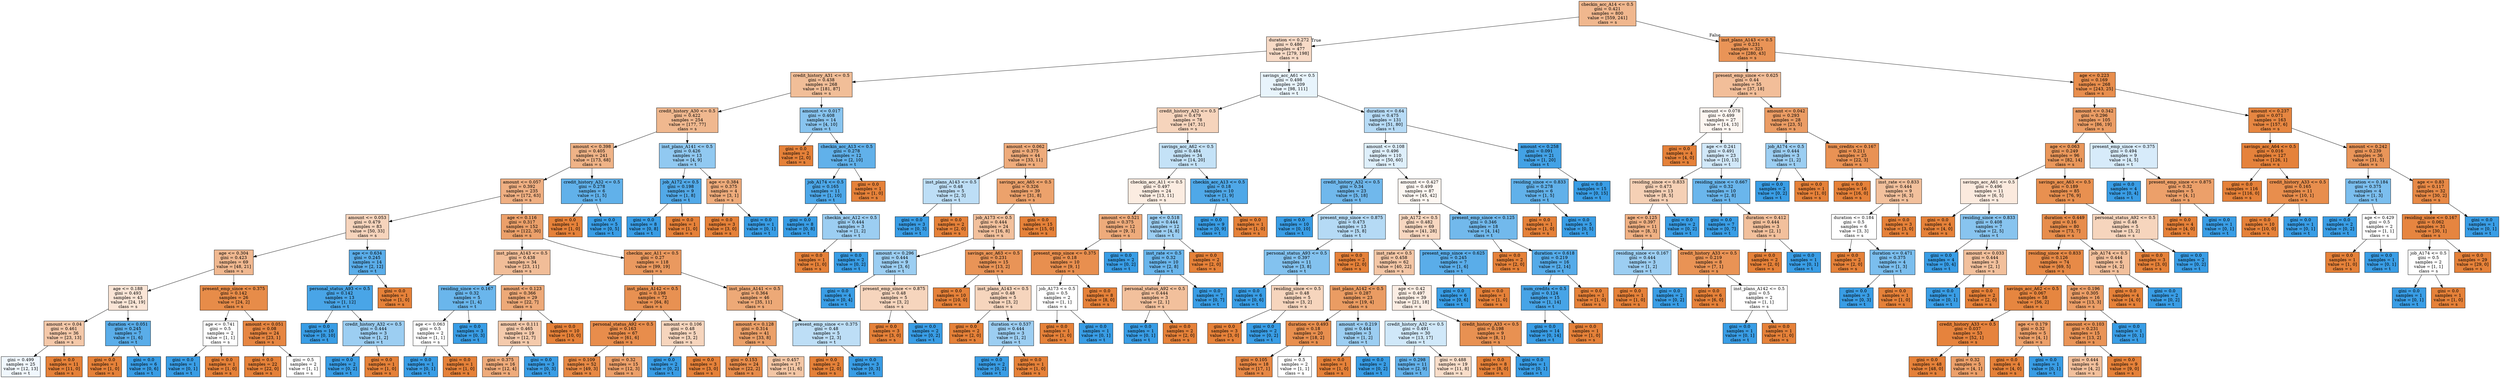 digraph Tree {
node [shape=box, style="filled", color="black"] ;
0 [label="checkin_acc_A14 <= 0.5\ngini = 0.421\nsamples = 800\nvalue = [559, 241]\nclass = s", fillcolor="#f0b78e"] ;
1 [label="duration <= 0.272\ngini = 0.486\nsamples = 477\nvalue = [279, 198]\nclass = s", fillcolor="#f7dac6"] ;
0 -> 1 [labeldistance=2.5, labelangle=45, headlabel="True"] ;
2 [label="credit_history_A31 <= 0.5\ngini = 0.438\nsamples = 268\nvalue = [181, 87]\nclass = s", fillcolor="#f1be98"] ;
1 -> 2 ;
3 [label="credit_history_A30 <= 0.5\ngini = 0.422\nsamples = 254\nvalue = [177, 77]\nclass = s", fillcolor="#f0b88f"] ;
2 -> 3 ;
4 [label="amount <= 0.398\ngini = 0.405\nsamples = 241\nvalue = [173, 68]\nclass = s", fillcolor="#efb387"] ;
3 -> 4 ;
5 [label="amount <= 0.057\ngini = 0.392\nsamples = 235\nvalue = [172, 63]\nclass = s", fillcolor="#efaf82"] ;
4 -> 5 ;
6 [label="amount <= 0.053\ngini = 0.479\nsamples = 83\nvalue = [50, 33]\nclass = s", fillcolor="#f6d4bc"] ;
5 -> 6 ;
7 [label="age <= 0.304\ngini = 0.423\nsamples = 69\nvalue = [48, 21]\nclass = s", fillcolor="#f0b890"] ;
6 -> 7 ;
8 [label="age <= 0.188\ngini = 0.493\nsamples = 43\nvalue = [24, 19]\nclass = s", fillcolor="#fae5d6"] ;
7 -> 8 ;
9 [label="amount <= 0.04\ngini = 0.461\nsamples = 36\nvalue = [23, 13]\nclass = s", fillcolor="#f4c8a9"] ;
8 -> 9 ;
10 [label="gini = 0.499\nsamples = 25\nvalue = [12, 13]\nclass = t", fillcolor="#f0f7fd"] ;
9 -> 10 ;
11 [label="gini = 0.0\nsamples = 11\nvalue = [11, 0]\nclass = s", fillcolor="#e58139"] ;
9 -> 11 ;
12 [label="duration <= 0.051\ngini = 0.245\nsamples = 7\nvalue = [1, 6]\nclass = t", fillcolor="#5aade9"] ;
8 -> 12 ;
13 [label="gini = 0.0\nsamples = 1\nvalue = [1, 0]\nclass = s", fillcolor="#e58139"] ;
12 -> 13 ;
14 [label="gini = 0.0\nsamples = 6\nvalue = [0, 6]\nclass = t", fillcolor="#399de5"] ;
12 -> 14 ;
15 [label="present_emp_since <= 0.375\ngini = 0.142\nsamples = 26\nvalue = [24, 2]\nclass = s", fillcolor="#e78c49"] ;
7 -> 15 ;
16 [label="age <= 0.741\ngini = 0.5\nsamples = 2\nvalue = [1, 1]\nclass = s", fillcolor="#ffffff"] ;
15 -> 16 ;
17 [label="gini = 0.0\nsamples = 1\nvalue = [0, 1]\nclass = t", fillcolor="#399de5"] ;
16 -> 17 ;
18 [label="gini = 0.0\nsamples = 1\nvalue = [1, 0]\nclass = s", fillcolor="#e58139"] ;
16 -> 18 ;
19 [label="amount <= 0.051\ngini = 0.08\nsamples = 24\nvalue = [23, 1]\nclass = s", fillcolor="#e68642"] ;
15 -> 19 ;
20 [label="gini = 0.0\nsamples = 22\nvalue = [22, 0]\nclass = s", fillcolor="#e58139"] ;
19 -> 20 ;
21 [label="gini = 0.5\nsamples = 2\nvalue = [1, 1]\nclass = s", fillcolor="#ffffff"] ;
19 -> 21 ;
22 [label="age <= 0.634\ngini = 0.245\nsamples = 14\nvalue = [2, 12]\nclass = t", fillcolor="#5aade9"] ;
6 -> 22 ;
23 [label="personal_status_A93 <= 0.5\ngini = 0.142\nsamples = 13\nvalue = [1, 12]\nclass = t", fillcolor="#49a5e7"] ;
22 -> 23 ;
24 [label="gini = 0.0\nsamples = 10\nvalue = [0, 10]\nclass = t", fillcolor="#399de5"] ;
23 -> 24 ;
25 [label="credit_history_A32 <= 0.5\ngini = 0.444\nsamples = 3\nvalue = [1, 2]\nclass = t", fillcolor="#9ccef2"] ;
23 -> 25 ;
26 [label="gini = 0.0\nsamples = 2\nvalue = [0, 2]\nclass = t", fillcolor="#399de5"] ;
25 -> 26 ;
27 [label="gini = 0.0\nsamples = 1\nvalue = [1, 0]\nclass = s", fillcolor="#e58139"] ;
25 -> 27 ;
28 [label="gini = 0.0\nsamples = 1\nvalue = [1, 0]\nclass = s", fillcolor="#e58139"] ;
22 -> 28 ;
29 [label="age <= 0.116\ngini = 0.317\nsamples = 152\nvalue = [122, 30]\nclass = s", fillcolor="#eba06a"] ;
5 -> 29 ;
30 [label="inst_plans_A143 <= 0.5\ngini = 0.438\nsamples = 34\nvalue = [23, 11]\nclass = s", fillcolor="#f1bd98"] ;
29 -> 30 ;
31 [label="residing_since <= 0.167\ngini = 0.32\nsamples = 5\nvalue = [1, 4]\nclass = t", fillcolor="#6ab6ec"] ;
30 -> 31 ;
32 [label="age <= 0.063\ngini = 0.5\nsamples = 2\nvalue = [1, 1]\nclass = s", fillcolor="#ffffff"] ;
31 -> 32 ;
33 [label="gini = 0.0\nsamples = 1\nvalue = [0, 1]\nclass = t", fillcolor="#399de5"] ;
32 -> 33 ;
34 [label="gini = 0.0\nsamples = 1\nvalue = [1, 0]\nclass = s", fillcolor="#e58139"] ;
32 -> 34 ;
35 [label="gini = 0.0\nsamples = 3\nvalue = [0, 3]\nclass = t", fillcolor="#399de5"] ;
31 -> 35 ;
36 [label="amount <= 0.123\ngini = 0.366\nsamples = 29\nvalue = [22, 7]\nclass = s", fillcolor="#eda978"] ;
30 -> 36 ;
37 [label="amount <= 0.111\ngini = 0.465\nsamples = 19\nvalue = [12, 7]\nclass = s", fillcolor="#f4caac"] ;
36 -> 37 ;
38 [label="gini = 0.375\nsamples = 16\nvalue = [12, 4]\nclass = s", fillcolor="#eeab7b"] ;
37 -> 38 ;
39 [label="gini = 0.0\nsamples = 3\nvalue = [0, 3]\nclass = t", fillcolor="#399de5"] ;
37 -> 39 ;
40 [label="gini = 0.0\nsamples = 10\nvalue = [10, 0]\nclass = s", fillcolor="#e58139"] ;
36 -> 40 ;
41 [label="checkin_acc_A11 <= 0.5\ngini = 0.27\nsamples = 118\nvalue = [99, 19]\nclass = s", fillcolor="#ea995f"] ;
29 -> 41 ;
42 [label="inst_plans_A142 <= 0.5\ngini = 0.198\nsamples = 72\nvalue = [64, 8]\nclass = s", fillcolor="#e89152"] ;
41 -> 42 ;
43 [label="personal_status_A92 <= 0.5\ngini = 0.163\nsamples = 67\nvalue = [61, 6]\nclass = s", fillcolor="#e88d4c"] ;
42 -> 43 ;
44 [label="gini = 0.109\nsamples = 52\nvalue = [49, 3]\nclass = s", fillcolor="#e78945"] ;
43 -> 44 ;
45 [label="gini = 0.32\nsamples = 15\nvalue = [12, 3]\nclass = s", fillcolor="#eca06a"] ;
43 -> 45 ;
46 [label="amount <= 0.106\ngini = 0.48\nsamples = 5\nvalue = [3, 2]\nclass = s", fillcolor="#f6d5bd"] ;
42 -> 46 ;
47 [label="gini = 0.0\nsamples = 2\nvalue = [0, 2]\nclass = t", fillcolor="#399de5"] ;
46 -> 47 ;
48 [label="gini = 0.0\nsamples = 3\nvalue = [3, 0]\nclass = s", fillcolor="#e58139"] ;
46 -> 48 ;
49 [label="inst_plans_A141 <= 0.5\ngini = 0.364\nsamples = 46\nvalue = [35, 11]\nclass = s", fillcolor="#eda977"] ;
41 -> 49 ;
50 [label="amount <= 0.128\ngini = 0.314\nsamples = 41\nvalue = [33, 8]\nclass = s", fillcolor="#eba069"] ;
49 -> 50 ;
51 [label="gini = 0.153\nsamples = 24\nvalue = [22, 2]\nclass = s", fillcolor="#e78c4b"] ;
50 -> 51 ;
52 [label="gini = 0.457\nsamples = 17\nvalue = [11, 6]\nclass = s", fillcolor="#f3c6a5"] ;
50 -> 52 ;
53 [label="present_emp_since <= 0.375\ngini = 0.48\nsamples = 5\nvalue = [2, 3]\nclass = t", fillcolor="#bddef6"] ;
49 -> 53 ;
54 [label="gini = 0.0\nsamples = 2\nvalue = [2, 0]\nclass = s", fillcolor="#e58139"] ;
53 -> 54 ;
55 [label="gini = 0.0\nsamples = 3\nvalue = [0, 3]\nclass = t", fillcolor="#399de5"] ;
53 -> 55 ;
56 [label="credit_history_A32 <= 0.5\ngini = 0.278\nsamples = 6\nvalue = [1, 5]\nclass = t", fillcolor="#61b1ea"] ;
4 -> 56 ;
57 [label="gini = 0.0\nsamples = 1\nvalue = [1, 0]\nclass = s", fillcolor="#e58139"] ;
56 -> 57 ;
58 [label="gini = 0.0\nsamples = 5\nvalue = [0, 5]\nclass = t", fillcolor="#399de5"] ;
56 -> 58 ;
59 [label="inst_plans_A141 <= 0.5\ngini = 0.426\nsamples = 13\nvalue = [4, 9]\nclass = t", fillcolor="#91c9f1"] ;
3 -> 59 ;
60 [label="job_A172 <= 0.5\ngini = 0.198\nsamples = 9\nvalue = [1, 8]\nclass = t", fillcolor="#52a9e8"] ;
59 -> 60 ;
61 [label="gini = 0.0\nsamples = 8\nvalue = [0, 8]\nclass = t", fillcolor="#399de5"] ;
60 -> 61 ;
62 [label="gini = 0.0\nsamples = 1\nvalue = [1, 0]\nclass = s", fillcolor="#e58139"] ;
60 -> 62 ;
63 [label="age <= 0.384\ngini = 0.375\nsamples = 4\nvalue = [3, 1]\nclass = s", fillcolor="#eeab7b"] ;
59 -> 63 ;
64 [label="gini = 0.0\nsamples = 3\nvalue = [3, 0]\nclass = s", fillcolor="#e58139"] ;
63 -> 64 ;
65 [label="gini = 0.0\nsamples = 1\nvalue = [0, 1]\nclass = t", fillcolor="#399de5"] ;
63 -> 65 ;
66 [label="amount <= 0.017\ngini = 0.408\nsamples = 14\nvalue = [4, 10]\nclass = t", fillcolor="#88c4ef"] ;
2 -> 66 ;
67 [label="gini = 0.0\nsamples = 2\nvalue = [2, 0]\nclass = s", fillcolor="#e58139"] ;
66 -> 67 ;
68 [label="checkin_acc_A13 <= 0.5\ngini = 0.278\nsamples = 12\nvalue = [2, 10]\nclass = t", fillcolor="#61b1ea"] ;
66 -> 68 ;
69 [label="job_A174 <= 0.5\ngini = 0.165\nsamples = 11\nvalue = [1, 10]\nclass = t", fillcolor="#4da7e8"] ;
68 -> 69 ;
70 [label="gini = 0.0\nsamples = 8\nvalue = [0, 8]\nclass = t", fillcolor="#399de5"] ;
69 -> 70 ;
71 [label="checkin_acc_A12 <= 0.5\ngini = 0.444\nsamples = 3\nvalue = [1, 2]\nclass = t", fillcolor="#9ccef2"] ;
69 -> 71 ;
72 [label="gini = 0.0\nsamples = 1\nvalue = [1, 0]\nclass = s", fillcolor="#e58139"] ;
71 -> 72 ;
73 [label="gini = 0.0\nsamples = 2\nvalue = [0, 2]\nclass = t", fillcolor="#399de5"] ;
71 -> 73 ;
74 [label="gini = 0.0\nsamples = 1\nvalue = [1, 0]\nclass = s", fillcolor="#e58139"] ;
68 -> 74 ;
75 [label="savings_acc_A61 <= 0.5\ngini = 0.498\nsamples = 209\nvalue = [98, 111]\nclass = t", fillcolor="#e8f4fc"] ;
1 -> 75 ;
76 [label="credit_history_A32 <= 0.5\ngini = 0.479\nsamples = 78\nvalue = [47, 31]\nclass = s", fillcolor="#f6d4bc"] ;
75 -> 76 ;
77 [label="amount <= 0.062\ngini = 0.375\nsamples = 44\nvalue = [33, 11]\nclass = s", fillcolor="#eeab7b"] ;
76 -> 77 ;
78 [label="inst_plans_A143 <= 0.5\ngini = 0.48\nsamples = 5\nvalue = [2, 3]\nclass = t", fillcolor="#bddef6"] ;
77 -> 78 ;
79 [label="gini = 0.0\nsamples = 3\nvalue = [0, 3]\nclass = t", fillcolor="#399de5"] ;
78 -> 79 ;
80 [label="gini = 0.0\nsamples = 2\nvalue = [2, 0]\nclass = s", fillcolor="#e58139"] ;
78 -> 80 ;
81 [label="savings_acc_A65 <= 0.5\ngini = 0.326\nsamples = 39\nvalue = [31, 8]\nclass = s", fillcolor="#eca26c"] ;
77 -> 81 ;
82 [label="job_A173 <= 0.5\ngini = 0.444\nsamples = 24\nvalue = [16, 8]\nclass = s", fillcolor="#f2c09c"] ;
81 -> 82 ;
83 [label="amount <= 0.296\ngini = 0.444\nsamples = 9\nvalue = [3, 6]\nclass = t", fillcolor="#9ccef2"] ;
82 -> 83 ;
84 [label="gini = 0.0\nsamples = 4\nvalue = [0, 4]\nclass = t", fillcolor="#399de5"] ;
83 -> 84 ;
85 [label="present_emp_since <= 0.875\ngini = 0.48\nsamples = 5\nvalue = [3, 2]\nclass = s", fillcolor="#f6d5bd"] ;
83 -> 85 ;
86 [label="gini = 0.0\nsamples = 3\nvalue = [3, 0]\nclass = s", fillcolor="#e58139"] ;
85 -> 86 ;
87 [label="gini = 0.0\nsamples = 2\nvalue = [0, 2]\nclass = t", fillcolor="#399de5"] ;
85 -> 87 ;
88 [label="savings_acc_A63 <= 0.5\ngini = 0.231\nsamples = 15\nvalue = [13, 2]\nclass = s", fillcolor="#e99457"] ;
82 -> 88 ;
89 [label="gini = 0.0\nsamples = 10\nvalue = [10, 0]\nclass = s", fillcolor="#e58139"] ;
88 -> 89 ;
90 [label="inst_plans_A143 <= 0.5\ngini = 0.48\nsamples = 5\nvalue = [3, 2]\nclass = s", fillcolor="#f6d5bd"] ;
88 -> 90 ;
91 [label="gini = 0.0\nsamples = 2\nvalue = [2, 0]\nclass = s", fillcolor="#e58139"] ;
90 -> 91 ;
92 [label="duration <= 0.537\ngini = 0.444\nsamples = 3\nvalue = [1, 2]\nclass = t", fillcolor="#9ccef2"] ;
90 -> 92 ;
93 [label="gini = 0.0\nsamples = 2\nvalue = [0, 2]\nclass = t", fillcolor="#399de5"] ;
92 -> 93 ;
94 [label="gini = 0.0\nsamples = 1\nvalue = [1, 0]\nclass = s", fillcolor="#e58139"] ;
92 -> 94 ;
95 [label="gini = 0.0\nsamples = 15\nvalue = [15, 0]\nclass = s", fillcolor="#e58139"] ;
81 -> 95 ;
96 [label="savings_acc_A62 <= 0.5\ngini = 0.484\nsamples = 34\nvalue = [14, 20]\nclass = t", fillcolor="#c4e2f7"] ;
76 -> 96 ;
97 [label="checkin_acc_A11 <= 0.5\ngini = 0.497\nsamples = 24\nvalue = [13, 11]\nclass = s", fillcolor="#fbece1"] ;
96 -> 97 ;
98 [label="amount <= 0.521\ngini = 0.375\nsamples = 12\nvalue = [9, 3]\nclass = s", fillcolor="#eeab7b"] ;
97 -> 98 ;
99 [label="present_emp_since <= 0.375\ngini = 0.18\nsamples = 10\nvalue = [9, 1]\nclass = s", fillcolor="#e88f4f"] ;
98 -> 99 ;
100 [label="job_A173 <= 0.5\ngini = 0.5\nsamples = 2\nvalue = [1, 1]\nclass = s", fillcolor="#ffffff"] ;
99 -> 100 ;
101 [label="gini = 0.0\nsamples = 1\nvalue = [1, 0]\nclass = s", fillcolor="#e58139"] ;
100 -> 101 ;
102 [label="gini = 0.0\nsamples = 1\nvalue = [0, 1]\nclass = t", fillcolor="#399de5"] ;
100 -> 102 ;
103 [label="gini = 0.0\nsamples = 8\nvalue = [8, 0]\nclass = s", fillcolor="#e58139"] ;
99 -> 103 ;
104 [label="gini = 0.0\nsamples = 2\nvalue = [0, 2]\nclass = t", fillcolor="#399de5"] ;
98 -> 104 ;
105 [label="age <= 0.518\ngini = 0.444\nsamples = 12\nvalue = [4, 8]\nclass = t", fillcolor="#9ccef2"] ;
97 -> 105 ;
106 [label="inst_rate <= 0.5\ngini = 0.32\nsamples = 10\nvalue = [2, 8]\nclass = t", fillcolor="#6ab6ec"] ;
105 -> 106 ;
107 [label="personal_status_A92 <= 0.5\ngini = 0.444\nsamples = 3\nvalue = [2, 1]\nclass = s", fillcolor="#f2c09c"] ;
106 -> 107 ;
108 [label="gini = 0.0\nsamples = 1\nvalue = [0, 1]\nclass = t", fillcolor="#399de5"] ;
107 -> 108 ;
109 [label="gini = 0.0\nsamples = 2\nvalue = [2, 0]\nclass = s", fillcolor="#e58139"] ;
107 -> 109 ;
110 [label="gini = 0.0\nsamples = 7\nvalue = [0, 7]\nclass = t", fillcolor="#399de5"] ;
106 -> 110 ;
111 [label="gini = 0.0\nsamples = 2\nvalue = [2, 0]\nclass = s", fillcolor="#e58139"] ;
105 -> 111 ;
112 [label="checkin_acc_A13 <= 0.5\ngini = 0.18\nsamples = 10\nvalue = [1, 9]\nclass = t", fillcolor="#4fa8e8"] ;
96 -> 112 ;
113 [label="gini = 0.0\nsamples = 9\nvalue = [0, 9]\nclass = t", fillcolor="#399de5"] ;
112 -> 113 ;
114 [label="gini = 0.0\nsamples = 1\nvalue = [1, 0]\nclass = s", fillcolor="#e58139"] ;
112 -> 114 ;
115 [label="duration <= 0.64\ngini = 0.475\nsamples = 131\nvalue = [51, 80]\nclass = t", fillcolor="#b7dbf6"] ;
75 -> 115 ;
116 [label="amount <= 0.108\ngini = 0.496\nsamples = 110\nvalue = [50, 60]\nclass = t", fillcolor="#deeffb"] ;
115 -> 116 ;
117 [label="credit_history_A32 <= 0.5\ngini = 0.34\nsamples = 23\nvalue = [5, 18]\nclass = t", fillcolor="#70b8ec"] ;
116 -> 117 ;
118 [label="gini = 0.0\nsamples = 10\nvalue = [0, 10]\nclass = t", fillcolor="#399de5"] ;
117 -> 118 ;
119 [label="present_emp_since <= 0.875\ngini = 0.473\nsamples = 13\nvalue = [5, 8]\nclass = t", fillcolor="#b5daf5"] ;
117 -> 119 ;
120 [label="personal_status_A93 <= 0.5\ngini = 0.397\nsamples = 11\nvalue = [3, 8]\nclass = t", fillcolor="#83c2ef"] ;
119 -> 120 ;
121 [label="gini = 0.0\nsamples = 6\nvalue = [0, 6]\nclass = t", fillcolor="#399de5"] ;
120 -> 121 ;
122 [label="residing_since <= 0.5\ngini = 0.48\nsamples = 5\nvalue = [3, 2]\nclass = s", fillcolor="#f6d5bd"] ;
120 -> 122 ;
123 [label="gini = 0.0\nsamples = 3\nvalue = [3, 0]\nclass = s", fillcolor="#e58139"] ;
122 -> 123 ;
124 [label="gini = 0.0\nsamples = 2\nvalue = [0, 2]\nclass = t", fillcolor="#399de5"] ;
122 -> 124 ;
125 [label="gini = 0.0\nsamples = 2\nvalue = [2, 0]\nclass = s", fillcolor="#e58139"] ;
119 -> 125 ;
126 [label="amount <= 0.427\ngini = 0.499\nsamples = 87\nvalue = [45, 42]\nclass = s", fillcolor="#fdf7f2"] ;
116 -> 126 ;
127 [label="job_A172 <= 0.5\ngini = 0.482\nsamples = 69\nvalue = [41, 28]\nclass = s", fillcolor="#f7d7c0"] ;
126 -> 127 ;
128 [label="inst_rate <= 0.5\ngini = 0.458\nsamples = 62\nvalue = [40, 22]\nclass = s", fillcolor="#f3c6a6"] ;
127 -> 128 ;
129 [label="inst_plans_A142 <= 0.5\ngini = 0.287\nsamples = 23\nvalue = [19, 4]\nclass = s", fillcolor="#ea9c63"] ;
128 -> 129 ;
130 [label="duration <= 0.493\ngini = 0.18\nsamples = 20\nvalue = [18, 2]\nclass = s", fillcolor="#e88f4f"] ;
129 -> 130 ;
131 [label="gini = 0.105\nsamples = 18\nvalue = [17, 1]\nclass = s", fillcolor="#e78845"] ;
130 -> 131 ;
132 [label="gini = 0.5\nsamples = 2\nvalue = [1, 1]\nclass = s", fillcolor="#ffffff"] ;
130 -> 132 ;
133 [label="amount <= 0.219\ngini = 0.444\nsamples = 3\nvalue = [1, 2]\nclass = t", fillcolor="#9ccef2"] ;
129 -> 133 ;
134 [label="gini = 0.0\nsamples = 1\nvalue = [1, 0]\nclass = s", fillcolor="#e58139"] ;
133 -> 134 ;
135 [label="gini = 0.0\nsamples = 2\nvalue = [0, 2]\nclass = t", fillcolor="#399de5"] ;
133 -> 135 ;
136 [label="age <= 0.42\ngini = 0.497\nsamples = 39\nvalue = [21, 18]\nclass = s", fillcolor="#fbede3"] ;
128 -> 136 ;
137 [label="credit_history_A32 <= 0.5\ngini = 0.491\nsamples = 30\nvalue = [13, 17]\nclass = t", fillcolor="#d0e8f9"] ;
136 -> 137 ;
138 [label="gini = 0.298\nsamples = 11\nvalue = [2, 9]\nclass = t", fillcolor="#65b3eb"] ;
137 -> 138 ;
139 [label="gini = 0.488\nsamples = 19\nvalue = [11, 8]\nclass = s", fillcolor="#f8ddc9"] ;
137 -> 139 ;
140 [label="credit_history_A33 <= 0.5\ngini = 0.198\nsamples = 9\nvalue = [8, 1]\nclass = s", fillcolor="#e89152"] ;
136 -> 140 ;
141 [label="gini = 0.0\nsamples = 8\nvalue = [8, 0]\nclass = s", fillcolor="#e58139"] ;
140 -> 141 ;
142 [label="gini = 0.0\nsamples = 1\nvalue = [0, 1]\nclass = t", fillcolor="#399de5"] ;
140 -> 142 ;
143 [label="present_emp_since <= 0.625\ngini = 0.245\nsamples = 7\nvalue = [1, 6]\nclass = t", fillcolor="#5aade9"] ;
127 -> 143 ;
144 [label="gini = 0.0\nsamples = 6\nvalue = [0, 6]\nclass = t", fillcolor="#399de5"] ;
143 -> 144 ;
145 [label="gini = 0.0\nsamples = 1\nvalue = [1, 0]\nclass = s", fillcolor="#e58139"] ;
143 -> 145 ;
146 [label="present_emp_since <= 0.125\ngini = 0.346\nsamples = 18\nvalue = [4, 14]\nclass = t", fillcolor="#72b9ec"] ;
126 -> 146 ;
147 [label="gini = 0.0\nsamples = 2\nvalue = [2, 0]\nclass = s", fillcolor="#e58139"] ;
146 -> 147 ;
148 [label="duration <= 0.618\ngini = 0.219\nsamples = 16\nvalue = [2, 14]\nclass = t", fillcolor="#55abe9"] ;
146 -> 148 ;
149 [label="num_credits <= 0.5\ngini = 0.124\nsamples = 15\nvalue = [1, 14]\nclass = t", fillcolor="#47a4e7"] ;
148 -> 149 ;
150 [label="gini = 0.0\nsamples = 14\nvalue = [0, 14]\nclass = t", fillcolor="#399de5"] ;
149 -> 150 ;
151 [label="gini = 0.0\nsamples = 1\nvalue = [1, 0]\nclass = s", fillcolor="#e58139"] ;
149 -> 151 ;
152 [label="gini = 0.0\nsamples = 1\nvalue = [1, 0]\nclass = s", fillcolor="#e58139"] ;
148 -> 152 ;
153 [label="amount <= 0.258\ngini = 0.091\nsamples = 21\nvalue = [1, 20]\nclass = t", fillcolor="#43a2e6"] ;
115 -> 153 ;
154 [label="residing_since <= 0.833\ngini = 0.278\nsamples = 6\nvalue = [1, 5]\nclass = t", fillcolor="#61b1ea"] ;
153 -> 154 ;
155 [label="gini = 0.0\nsamples = 1\nvalue = [1, 0]\nclass = s", fillcolor="#e58139"] ;
154 -> 155 ;
156 [label="gini = 0.0\nsamples = 5\nvalue = [0, 5]\nclass = t", fillcolor="#399de5"] ;
154 -> 156 ;
157 [label="gini = 0.0\nsamples = 15\nvalue = [0, 15]\nclass = t", fillcolor="#399de5"] ;
153 -> 157 ;
158 [label="inst_plans_A143 <= 0.5\ngini = 0.231\nsamples = 323\nvalue = [280, 43]\nclass = s", fillcolor="#e99457"] ;
0 -> 158 [labeldistance=2.5, labelangle=-45, headlabel="False"] ;
159 [label="present_emp_since <= 0.625\ngini = 0.44\nsamples = 55\nvalue = [37, 18]\nclass = s", fillcolor="#f2be99"] ;
158 -> 159 ;
160 [label="amount <= 0.078\ngini = 0.499\nsamples = 27\nvalue = [14, 13]\nclass = s", fillcolor="#fdf6f1"] ;
159 -> 160 ;
161 [label="gini = 0.0\nsamples = 4\nvalue = [4, 0]\nclass = s", fillcolor="#e58139"] ;
160 -> 161 ;
162 [label="age <= 0.241\ngini = 0.491\nsamples = 23\nvalue = [10, 13]\nclass = t", fillcolor="#d1e8f9"] ;
160 -> 162 ;
163 [label="residing_since <= 0.833\ngini = 0.473\nsamples = 13\nvalue = [8, 5]\nclass = s", fillcolor="#f5d0b5"] ;
162 -> 163 ;
164 [label="age <= 0.125\ngini = 0.397\nsamples = 11\nvalue = [8, 3]\nclass = s", fillcolor="#efb083"] ;
163 -> 164 ;
165 [label="residing_since <= 0.167\ngini = 0.444\nsamples = 3\nvalue = [1, 2]\nclass = t", fillcolor="#9ccef2"] ;
164 -> 165 ;
166 [label="gini = 0.0\nsamples = 1\nvalue = [1, 0]\nclass = s", fillcolor="#e58139"] ;
165 -> 166 ;
167 [label="gini = 0.0\nsamples = 2\nvalue = [0, 2]\nclass = t", fillcolor="#399de5"] ;
165 -> 167 ;
168 [label="credit_history_A33 <= 0.5\ngini = 0.219\nsamples = 8\nvalue = [7, 1]\nclass = s", fillcolor="#e99355"] ;
164 -> 168 ;
169 [label="gini = 0.0\nsamples = 6\nvalue = [6, 0]\nclass = s", fillcolor="#e58139"] ;
168 -> 169 ;
170 [label="inst_plans_A142 <= 0.5\ngini = 0.5\nsamples = 2\nvalue = [1, 1]\nclass = s", fillcolor="#ffffff"] ;
168 -> 170 ;
171 [label="gini = 0.0\nsamples = 1\nvalue = [0, 1]\nclass = t", fillcolor="#399de5"] ;
170 -> 171 ;
172 [label="gini = 0.0\nsamples = 1\nvalue = [1, 0]\nclass = s", fillcolor="#e58139"] ;
170 -> 172 ;
173 [label="gini = 0.0\nsamples = 2\nvalue = [0, 2]\nclass = t", fillcolor="#399de5"] ;
163 -> 173 ;
174 [label="residing_since <= 0.667\ngini = 0.32\nsamples = 10\nvalue = [2, 8]\nclass = t", fillcolor="#6ab6ec"] ;
162 -> 174 ;
175 [label="gini = 0.0\nsamples = 7\nvalue = [0, 7]\nclass = t", fillcolor="#399de5"] ;
174 -> 175 ;
176 [label="duration <= 0.412\ngini = 0.444\nsamples = 3\nvalue = [2, 1]\nclass = s", fillcolor="#f2c09c"] ;
174 -> 176 ;
177 [label="gini = 0.0\nsamples = 2\nvalue = [2, 0]\nclass = s", fillcolor="#e58139"] ;
176 -> 177 ;
178 [label="gini = 0.0\nsamples = 1\nvalue = [0, 1]\nclass = t", fillcolor="#399de5"] ;
176 -> 178 ;
179 [label="amount <= 0.042\ngini = 0.293\nsamples = 28\nvalue = [23, 5]\nclass = s", fillcolor="#eb9c64"] ;
159 -> 179 ;
180 [label="job_A174 <= 0.5\ngini = 0.444\nsamples = 3\nvalue = [1, 2]\nclass = t", fillcolor="#9ccef2"] ;
179 -> 180 ;
181 [label="gini = 0.0\nsamples = 2\nvalue = [0, 2]\nclass = t", fillcolor="#399de5"] ;
180 -> 181 ;
182 [label="gini = 0.0\nsamples = 1\nvalue = [1, 0]\nclass = s", fillcolor="#e58139"] ;
180 -> 182 ;
183 [label="num_credits <= 0.167\ngini = 0.211\nsamples = 25\nvalue = [22, 3]\nclass = s", fillcolor="#e99254"] ;
179 -> 183 ;
184 [label="gini = 0.0\nsamples = 16\nvalue = [16, 0]\nclass = s", fillcolor="#e58139"] ;
183 -> 184 ;
185 [label="inst_rate <= 0.833\ngini = 0.444\nsamples = 9\nvalue = [6, 3]\nclass = s", fillcolor="#f2c09c"] ;
183 -> 185 ;
186 [label="duration <= 0.184\ngini = 0.5\nsamples = 6\nvalue = [3, 3]\nclass = s", fillcolor="#ffffff"] ;
185 -> 186 ;
187 [label="gini = 0.0\nsamples = 2\nvalue = [2, 0]\nclass = s", fillcolor="#e58139"] ;
186 -> 187 ;
188 [label="duration <= 0.471\ngini = 0.375\nsamples = 4\nvalue = [1, 3]\nclass = t", fillcolor="#7bbeee"] ;
186 -> 188 ;
189 [label="gini = 0.0\nsamples = 3\nvalue = [0, 3]\nclass = t", fillcolor="#399de5"] ;
188 -> 189 ;
190 [label="gini = 0.0\nsamples = 1\nvalue = [1, 0]\nclass = s", fillcolor="#e58139"] ;
188 -> 190 ;
191 [label="gini = 0.0\nsamples = 3\nvalue = [3, 0]\nclass = s", fillcolor="#e58139"] ;
185 -> 191 ;
192 [label="age <= 0.223\ngini = 0.169\nsamples = 268\nvalue = [243, 25]\nclass = s", fillcolor="#e88e4d"] ;
158 -> 192 ;
193 [label="amount <= 0.342\ngini = 0.296\nsamples = 105\nvalue = [86, 19]\nclass = s", fillcolor="#eb9d65"] ;
192 -> 193 ;
194 [label="age <= 0.063\ngini = 0.249\nsamples = 96\nvalue = [82, 14]\nclass = s", fillcolor="#e9975b"] ;
193 -> 194 ;
195 [label="savings_acc_A61 <= 0.5\ngini = 0.496\nsamples = 11\nvalue = [6, 5]\nclass = s", fillcolor="#fbeade"] ;
194 -> 195 ;
196 [label="gini = 0.0\nsamples = 4\nvalue = [4, 0]\nclass = s", fillcolor="#e58139"] ;
195 -> 196 ;
197 [label="residing_since <= 0.833\ngini = 0.408\nsamples = 7\nvalue = [2, 5]\nclass = t", fillcolor="#88c4ef"] ;
195 -> 197 ;
198 [label="gini = 0.0\nsamples = 4\nvalue = [0, 4]\nclass = t", fillcolor="#399de5"] ;
197 -> 198 ;
199 [label="amount <= 0.033\ngini = 0.444\nsamples = 3\nvalue = [2, 1]\nclass = s", fillcolor="#f2c09c"] ;
197 -> 199 ;
200 [label="gini = 0.0\nsamples = 1\nvalue = [0, 1]\nclass = t", fillcolor="#399de5"] ;
199 -> 200 ;
201 [label="gini = 0.0\nsamples = 2\nvalue = [2, 0]\nclass = s", fillcolor="#e58139"] ;
199 -> 201 ;
202 [label="savings_acc_A63 <= 0.5\ngini = 0.189\nsamples = 85\nvalue = [76, 9]\nclass = s", fillcolor="#e89050"] ;
194 -> 202 ;
203 [label="duration <= 0.449\ngini = 0.16\nsamples = 80\nvalue = [73, 7]\nclass = s", fillcolor="#e78d4c"] ;
202 -> 203 ;
204 [label="residing_since <= 0.833\ngini = 0.126\nsamples = 74\nvalue = [69, 5]\nclass = s", fillcolor="#e78a47"] ;
203 -> 204 ;
205 [label="savings_acc_A62 <= 0.5\ngini = 0.067\nsamples = 58\nvalue = [56, 2]\nclass = s", fillcolor="#e68640"] ;
204 -> 205 ;
206 [label="credit_history_A33 <= 0.5\ngini = 0.037\nsamples = 53\nvalue = [52, 1]\nclass = s", fillcolor="#e6833d"] ;
205 -> 206 ;
207 [label="gini = 0.0\nsamples = 48\nvalue = [48, 0]\nclass = s", fillcolor="#e58139"] ;
206 -> 207 ;
208 [label="gini = 0.32\nsamples = 5\nvalue = [4, 1]\nclass = s", fillcolor="#eca06a"] ;
206 -> 208 ;
209 [label="age <= 0.179\ngini = 0.32\nsamples = 5\nvalue = [4, 1]\nclass = s", fillcolor="#eca06a"] ;
205 -> 209 ;
210 [label="gini = 0.0\nsamples = 4\nvalue = [4, 0]\nclass = s", fillcolor="#e58139"] ;
209 -> 210 ;
211 [label="gini = 0.0\nsamples = 1\nvalue = [0, 1]\nclass = t", fillcolor="#399de5"] ;
209 -> 211 ;
212 [label="age <= 0.196\ngini = 0.305\nsamples = 16\nvalue = [13, 3]\nclass = s", fillcolor="#eb9e67"] ;
204 -> 212 ;
213 [label="amount <= 0.103\ngini = 0.231\nsamples = 15\nvalue = [13, 2]\nclass = s", fillcolor="#e99457"] ;
212 -> 213 ;
214 [label="gini = 0.444\nsamples = 6\nvalue = [4, 2]\nclass = s", fillcolor="#f2c09c"] ;
213 -> 214 ;
215 [label="gini = 0.0\nsamples = 9\nvalue = [9, 0]\nclass = s", fillcolor="#e58139"] ;
213 -> 215 ;
216 [label="gini = 0.0\nsamples = 1\nvalue = [0, 1]\nclass = t", fillcolor="#399de5"] ;
212 -> 216 ;
217 [label="job_A174 <= 0.5\ngini = 0.444\nsamples = 6\nvalue = [4, 2]\nclass = s", fillcolor="#f2c09c"] ;
203 -> 217 ;
218 [label="gini = 0.0\nsamples = 4\nvalue = [4, 0]\nclass = s", fillcolor="#e58139"] ;
217 -> 218 ;
219 [label="gini = 0.0\nsamples = 2\nvalue = [0, 2]\nclass = t", fillcolor="#399de5"] ;
217 -> 219 ;
220 [label="personal_status_A92 <= 0.5\ngini = 0.48\nsamples = 5\nvalue = [3, 2]\nclass = s", fillcolor="#f6d5bd"] ;
202 -> 220 ;
221 [label="gini = 0.0\nsamples = 3\nvalue = [3, 0]\nclass = s", fillcolor="#e58139"] ;
220 -> 221 ;
222 [label="gini = 0.0\nsamples = 2\nvalue = [0, 2]\nclass = t", fillcolor="#399de5"] ;
220 -> 222 ;
223 [label="present_emp_since <= 0.375\ngini = 0.494\nsamples = 9\nvalue = [4, 5]\nclass = t", fillcolor="#d7ebfa"] ;
193 -> 223 ;
224 [label="gini = 0.0\nsamples = 4\nvalue = [0, 4]\nclass = t", fillcolor="#399de5"] ;
223 -> 224 ;
225 [label="present_emp_since <= 0.875\ngini = 0.32\nsamples = 5\nvalue = [4, 1]\nclass = s", fillcolor="#eca06a"] ;
223 -> 225 ;
226 [label="gini = 0.0\nsamples = 4\nvalue = [4, 0]\nclass = s", fillcolor="#e58139"] ;
225 -> 226 ;
227 [label="gini = 0.0\nsamples = 1\nvalue = [0, 1]\nclass = t", fillcolor="#399de5"] ;
225 -> 227 ;
228 [label="amount <= 0.237\ngini = 0.071\nsamples = 163\nvalue = [157, 6]\nclass = s", fillcolor="#e68641"] ;
192 -> 228 ;
229 [label="savings_acc_A64 <= 0.5\ngini = 0.016\nsamples = 127\nvalue = [126, 1]\nclass = s", fillcolor="#e5823b"] ;
228 -> 229 ;
230 [label="gini = 0.0\nsamples = 116\nvalue = [116, 0]\nclass = s", fillcolor="#e58139"] ;
229 -> 230 ;
231 [label="credit_history_A33 <= 0.5\ngini = 0.165\nsamples = 11\nvalue = [10, 1]\nclass = s", fillcolor="#e88e4d"] ;
229 -> 231 ;
232 [label="gini = 0.0\nsamples = 10\nvalue = [10, 0]\nclass = s", fillcolor="#e58139"] ;
231 -> 232 ;
233 [label="gini = 0.0\nsamples = 1\nvalue = [0, 1]\nclass = t", fillcolor="#399de5"] ;
231 -> 233 ;
234 [label="amount <= 0.242\ngini = 0.239\nsamples = 36\nvalue = [31, 5]\nclass = s", fillcolor="#e99559"] ;
228 -> 234 ;
235 [label="duration <= 0.184\ngini = 0.375\nsamples = 4\nvalue = [1, 3]\nclass = t", fillcolor="#7bbeee"] ;
234 -> 235 ;
236 [label="gini = 0.0\nsamples = 2\nvalue = [0, 2]\nclass = t", fillcolor="#399de5"] ;
235 -> 236 ;
237 [label="age <= 0.429\ngini = 0.5\nsamples = 2\nvalue = [1, 1]\nclass = s", fillcolor="#ffffff"] ;
235 -> 237 ;
238 [label="gini = 0.0\nsamples = 1\nvalue = [1, 0]\nclass = s", fillcolor="#e58139"] ;
237 -> 238 ;
239 [label="gini = 0.0\nsamples = 1\nvalue = [0, 1]\nclass = t", fillcolor="#399de5"] ;
237 -> 239 ;
240 [label="age <= 0.83\ngini = 0.117\nsamples = 32\nvalue = [30, 2]\nclass = s", fillcolor="#e78946"] ;
234 -> 240 ;
241 [label="residing_since <= 0.167\ngini = 0.062\nsamples = 31\nvalue = [30, 1]\nclass = s", fillcolor="#e68540"] ;
240 -> 241 ;
242 [label="job_A174 <= 0.5\ngini = 0.5\nsamples = 2\nvalue = [1, 1]\nclass = s", fillcolor="#ffffff"] ;
241 -> 242 ;
243 [label="gini = 0.0\nsamples = 1\nvalue = [0, 1]\nclass = t", fillcolor="#399de5"] ;
242 -> 243 ;
244 [label="gini = 0.0\nsamples = 1\nvalue = [1, 0]\nclass = s", fillcolor="#e58139"] ;
242 -> 244 ;
245 [label="gini = 0.0\nsamples = 29\nvalue = [29, 0]\nclass = s", fillcolor="#e58139"] ;
241 -> 245 ;
246 [label="gini = 0.0\nsamples = 1\nvalue = [0, 1]\nclass = t", fillcolor="#399de5"] ;
240 -> 246 ;
}